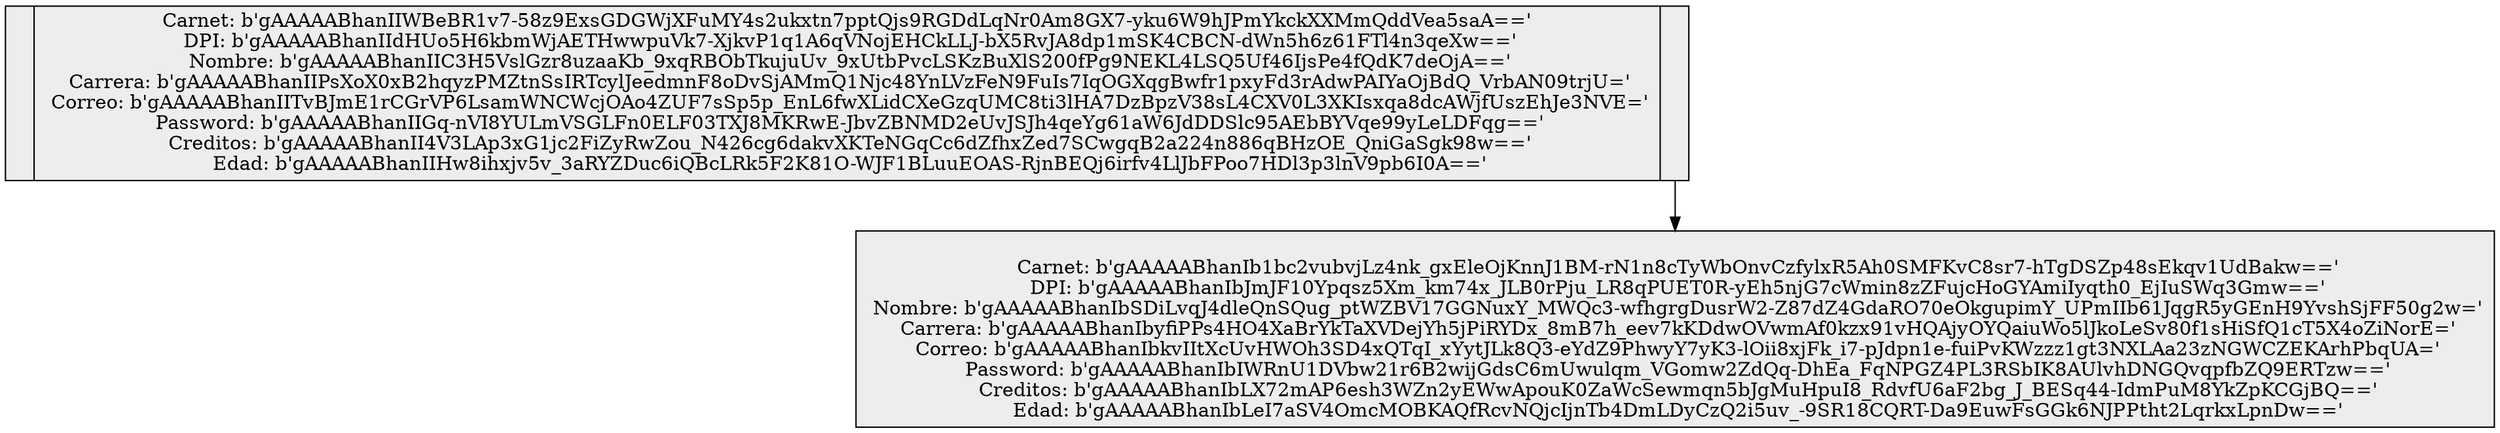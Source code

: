 digraph G { 
rankdir=TB; 
node [shape = record, color=black , style=filled, fillcolor=gray93];
nodo201801369 [ label ="<C0>| Carnet: b'gAAAAABhanIIWBeBR1v7-58z9ExsGDGWjXFuMY4s2ukxtn7pptQjs9RGDdLqNr0Am8GX7-yku6W9hJPmYkckXXMmQddVea5saA=='\n DPI: b'gAAAAABhanIIdHUo5H6kbmWjAETHwwpuVk7-XjkvP1q1A6qVNojEHCkLLJ-bX5RvJA8dp1mSK4CBCN-dWn5h6z61FTl4n3qeXw=='\n Nombre: b'gAAAAABhanIIC3H5VslGzr8uzaaKb_9xqRBObTkujuUv_9xUtbPvcLSKzBuXlS200fPg9NEKL4LSQ5Uf46IjsPe4fQdK7deOjA=='\n Carrera: b'gAAAAABhanIIPsXoX0xB2hqyzPMZtnSsIRTcylJeedmnF8oDvSjAMmQ1Njc48YnLVzFeN9FuIs7IqOGXqgBwfr1pxyFd3rAdwPAIYaOjBdQ_VrbAN09trjU='\n Correo: b'gAAAAABhanIITvBJmE1rCGrVP6LsamWNCWcjOAo4ZUF7sSp5p_EnL6fwXLidCXeGzqUMC8ti3lHA7DzBpzV38sL4CXV0L3XKIsxqa8dcAWjfUszEhJe3NVE='\n Password: b'gAAAAABhanIIGq-nVI8YULmVSGLFn0ELF03TXJ8MKRwE-JbvZBNMD2eUvJSJh4qeYg61aW6JdDDSlc95AEbBYVqe99yLeLDFqg=='\n Creditos: b'gAAAAABhanII4V3LAp3xG1jc2FiZyRwZou_N426cg6dakvXKTeNGqCc6dZfhxZed7SCwgqB2a224n886qBHzOE_QniGaSgk98w=='\n Edad: b'gAAAAABhanIIHw8ihxjv5v_3aRYZDuc6iQBcLRk5F2K81O-WJF1BLuuEOAS-RjnBEQj6irfv4LlJbFPoo7HDl3p3lnV9pb6I0A=='|<C1>"];
nodo201801603[ label="\n Carnet: b'gAAAAABhanIb1bc2vubvjLz4nk_gxEleOjKnnJ1BM-rN1n8cTyWbOnvCzfylxR5Ah0SMFKvC8sr7-hTgDSZp48sEkqv1UdBakw=='\n DPI: b'gAAAAABhanIbJmJF10Ypqsz5Xm_km74x_JLB0rPju_LR8qPUET0R-yEh5njG7cWmin8zZFujcHoGYAmiIyqth0_EjIuSWq3Gmw=='\n Nombre: b'gAAAAABhanIbSDiLvqJ4dleQnSQug_ptWZBV17GGNuxY_MWQc3-wfhgrgDusrW2-Z87dZ4GdaRO70eOkgupimY_UPmIIb61JqgR5yGEnH9YvshSjFF50g2w='\n Carrera: b'gAAAAABhanIbyfiPPs4HO4XaBrYkTaXVDejYh5jPiRYDx_8mB7h_eev7kKDdwOVwmAf0kzx91vHQAjyOYQaiuWo5lJkoLeSv80f1sHiSfQ1cT5X4oZiNorE='\n Correo: b'gAAAAABhanIbkvIItXcUvHWOh3SD4xQTqI_xYytJLk8Q3-eYdZ9PhwyY7yK3-lOii8xjFk_i7-pJdpn1e-fuiPvKWzzz1gt3NXLAa23zNGWCZEKArhPbqUA='\n Password: b'gAAAAABhanIbIWRnU1DVbw21r6B2wijGdsC6mUwulqm_VGomw2ZdQq-DhEa_FqNPGZ4PL3RSbIK8AUlvhDNGQvqpfbZQ9ERTzw=='\n Creditos: b'gAAAAABhanIbLX72mAP6esh3WZn2yEWwApouK0ZaWcSewmqn5bJgMuHpuI8_RdvfU6aF2bg_J_BESq44-IdmPuM8YkZpKCGjBQ=='\n Edad: b'gAAAAABhanIbLeI7aSV4OmcMOBKAQfRcvNQjcIjnTb4DmLDyCzQ2i5uv_-9SR18CQRT-Da9EuwFsGGk6NJPPtht2LqrkxLpnDw=='"]; 
nodo201801369:C1->nodo201801603
} 
